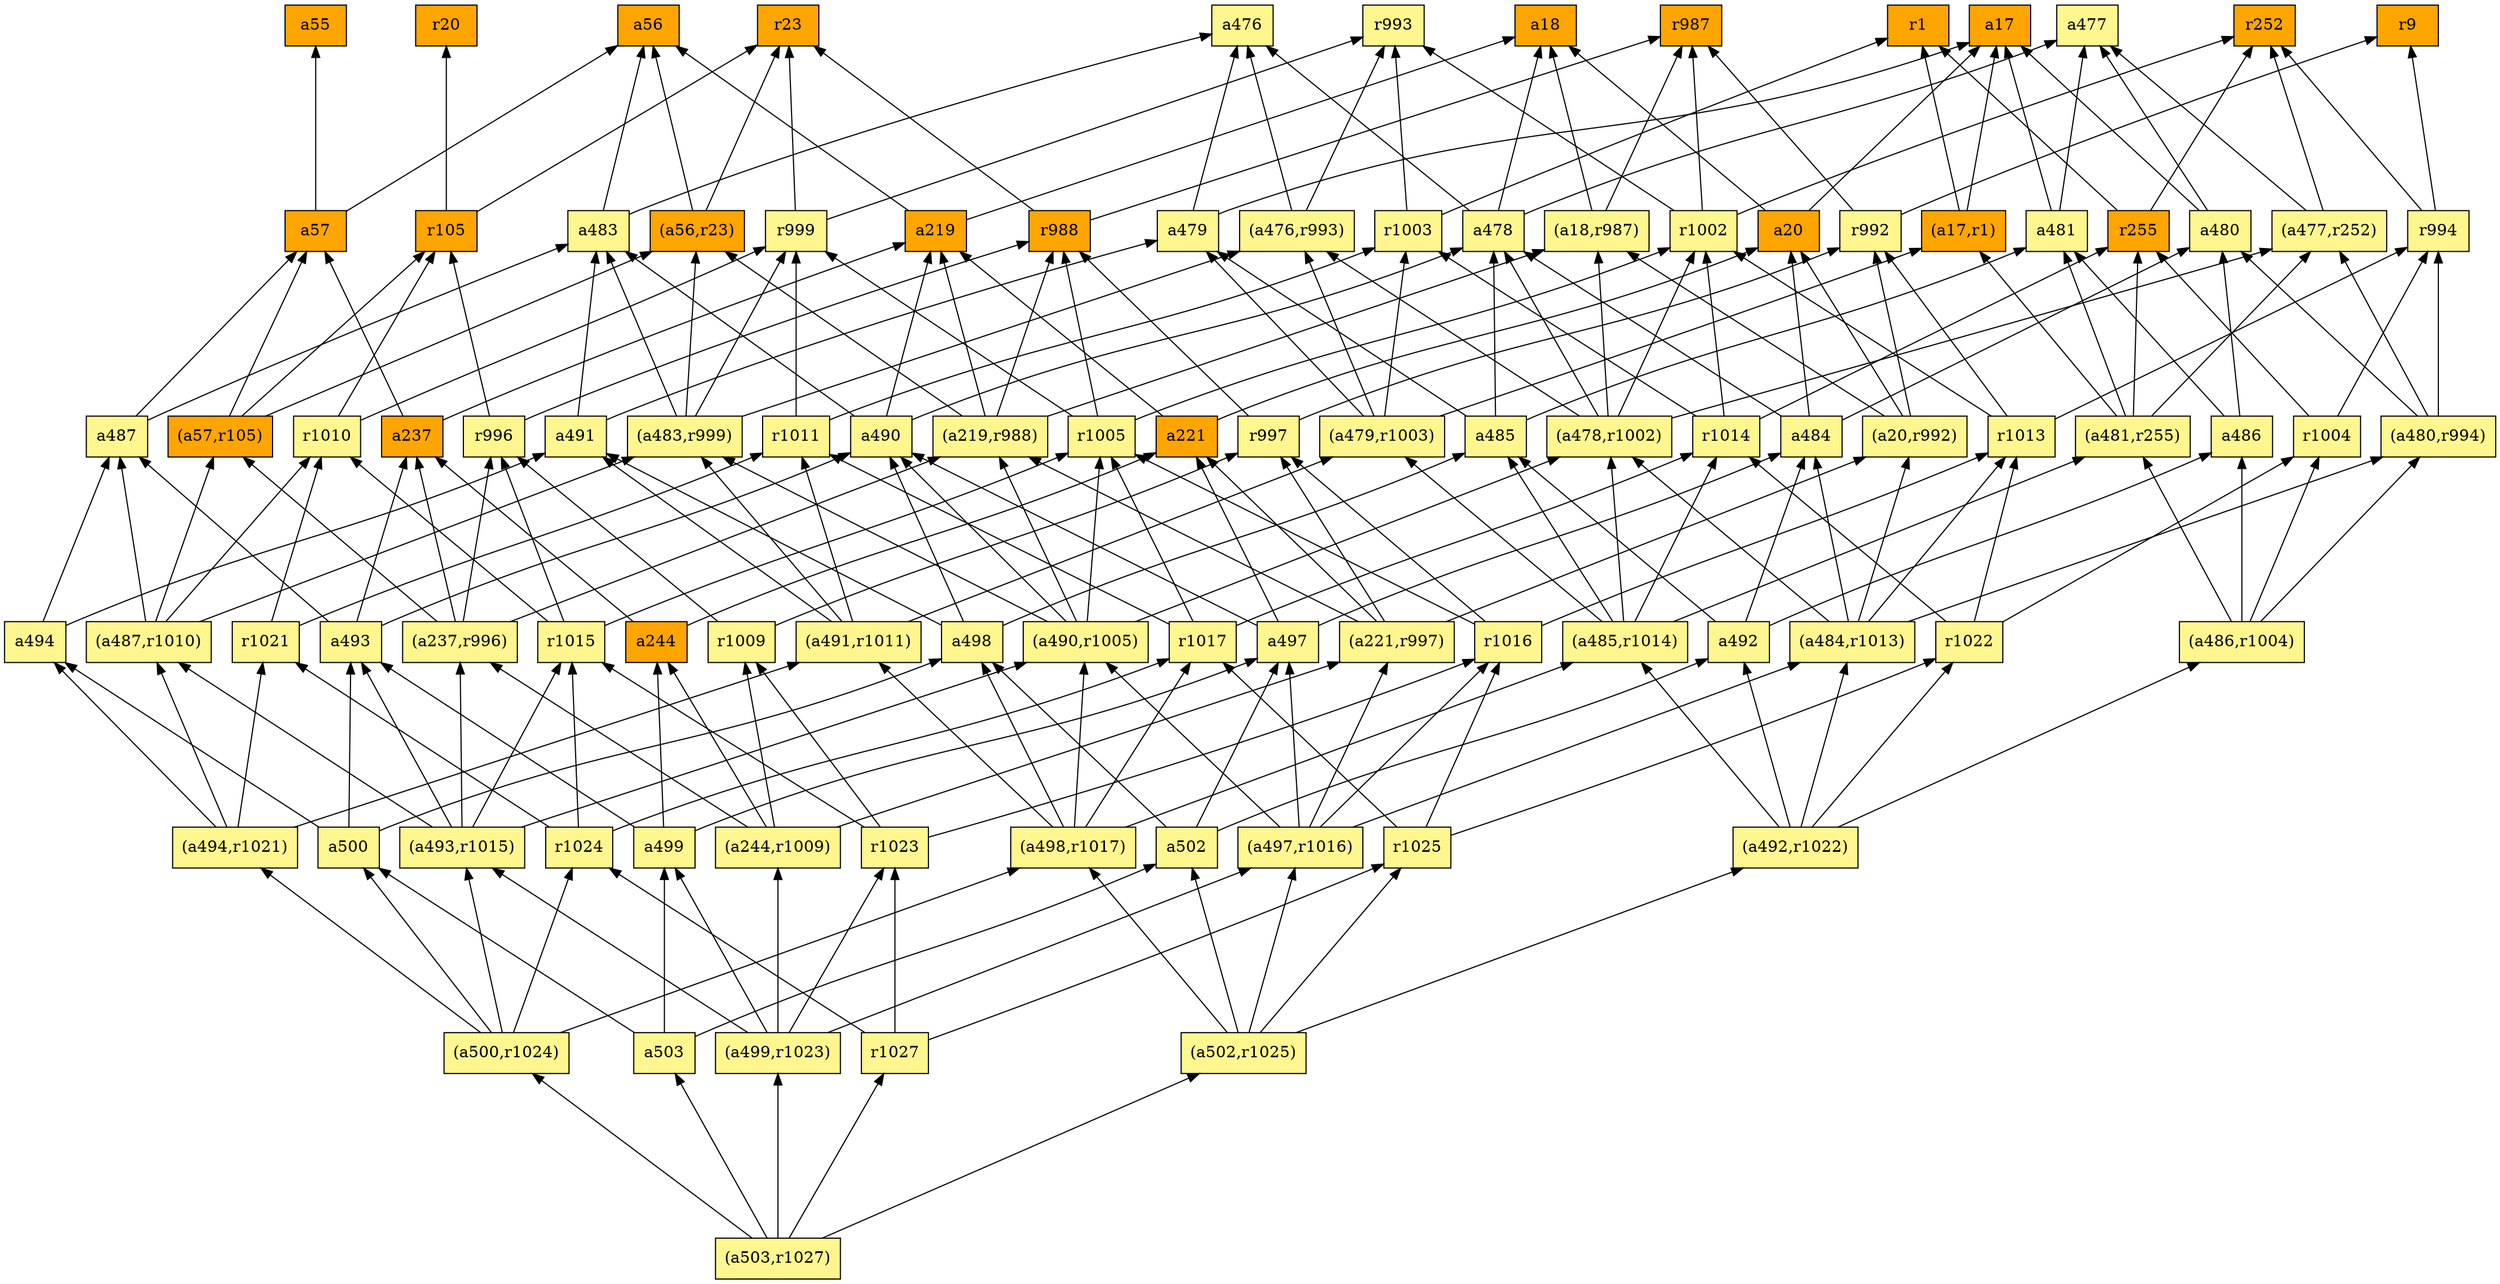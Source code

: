 digraph G {
rankdir=BT;ranksep="2.0";
"(a490,r1005)" [shape=record,fillcolor=khaki1,style=filled,label="{(a490,r1005)}"];
"(a56,r23)" [shape=record,fillcolor=orange,style=filled,label="{(a56,r23)}"];
"r255" [shape=record,fillcolor=orange,style=filled,label="{r255}"];
"(a476,r993)" [shape=record,fillcolor=khaki1,style=filled,label="{(a476,r993)}"];
"(a18,r987)" [shape=record,fillcolor=khaki1,style=filled,label="{(a18,r987)}"];
"r1009" [shape=record,fillcolor=khaki1,style=filled,label="{r1009}"];
"(a491,r1011)" [shape=record,fillcolor=khaki1,style=filled,label="{(a491,r1011)}"];
"a483" [shape=record,fillcolor=khaki1,style=filled,label="{a483}"];
"a479" [shape=record,fillcolor=khaki1,style=filled,label="{a479}"];
"r1016" [shape=record,fillcolor=khaki1,style=filled,label="{r1016}"];
"a487" [shape=record,fillcolor=khaki1,style=filled,label="{a487}"];
"a492" [shape=record,fillcolor=khaki1,style=filled,label="{a492}"];
"(a500,r1024)" [shape=record,fillcolor=khaki1,style=filled,label="{(a500,r1024)}"];
"r1015" [shape=record,fillcolor=khaki1,style=filled,label="{r1015}"];
"a493" [shape=record,fillcolor=khaki1,style=filled,label="{a493}"];
"a20" [shape=record,fillcolor=orange,style=filled,label="{a20}"];
"a55" [shape=record,fillcolor=orange,style=filled,label="{a55}"];
"a477" [shape=record,fillcolor=khaki1,style=filled,label="{a477}"];
"a486" [shape=record,fillcolor=khaki1,style=filled,label="{a486}"];
"r996" [shape=record,fillcolor=khaki1,style=filled,label="{r996}"];
"r1004" [shape=record,fillcolor=khaki1,style=filled,label="{r1004}"];
"r1027" [shape=record,fillcolor=khaki1,style=filled,label="{r1027}"];
"(a219,r988)" [shape=record,fillcolor=khaki1,style=filled,label="{(a219,r988)}"];
"r1017" [shape=record,fillcolor=khaki1,style=filled,label="{r1017}"];
"r1003" [shape=record,fillcolor=khaki1,style=filled,label="{r1003}"];
"r1005" [shape=record,fillcolor=khaki1,style=filled,label="{r1005}"];
"r988" [shape=record,fillcolor=orange,style=filled,label="{r988}"];
"(a497,r1016)" [shape=record,fillcolor=khaki1,style=filled,label="{(a497,r1016)}"];
"a17" [shape=record,fillcolor=orange,style=filled,label="{a17}"];
"(a477,r252)" [shape=record,fillcolor=khaki1,style=filled,label="{(a477,r252)}"];
"a500" [shape=record,fillcolor=khaki1,style=filled,label="{a500}"];
"r1021" [shape=record,fillcolor=khaki1,style=filled,label="{r1021}"];
"a237" [shape=record,fillcolor=orange,style=filled,label="{a237}"];
"(a57,r105)" [shape=record,fillcolor=orange,style=filled,label="{(a57,r105)}"];
"a484" [shape=record,fillcolor=khaki1,style=filled,label="{a484}"];
"a491" [shape=record,fillcolor=khaki1,style=filled,label="{a491}"];
"(a498,r1017)" [shape=record,fillcolor=khaki1,style=filled,label="{(a498,r1017)}"];
"(a237,r996)" [shape=record,fillcolor=khaki1,style=filled,label="{(a237,r996)}"];
"(a486,r1004)" [shape=record,fillcolor=khaki1,style=filled,label="{(a486,r1004)}"];
"r994" [shape=record,fillcolor=khaki1,style=filled,label="{r994}"];
"r1013" [shape=record,fillcolor=khaki1,style=filled,label="{r1013}"];
"r20" [shape=record,fillcolor=orange,style=filled,label="{r20}"];
"(a484,r1013)" [shape=record,fillcolor=khaki1,style=filled,label="{(a484,r1013)}"];
"a480" [shape=record,fillcolor=khaki1,style=filled,label="{a480}"];
"r1022" [shape=record,fillcolor=khaki1,style=filled,label="{r1022}"];
"(a480,r994)" [shape=record,fillcolor=khaki1,style=filled,label="{(a480,r994)}"];
"a478" [shape=record,fillcolor=khaki1,style=filled,label="{a478}"];
"a503" [shape=record,fillcolor=khaki1,style=filled,label="{a503}"];
"(a244,r1009)" [shape=record,fillcolor=khaki1,style=filled,label="{(a244,r1009)}"];
"a57" [shape=record,fillcolor=orange,style=filled,label="{a57}"];
"r992" [shape=record,fillcolor=khaki1,style=filled,label="{r992}"];
"a502" [shape=record,fillcolor=khaki1,style=filled,label="{a502}"];
"a221" [shape=record,fillcolor=orange,style=filled,label="{a221}"];
"r105" [shape=record,fillcolor=orange,style=filled,label="{r105}"];
"(a487,r1010)" [shape=record,fillcolor=khaki1,style=filled,label="{(a487,r1010)}"];
"(a483,r999)" [shape=record,fillcolor=khaki1,style=filled,label="{(a483,r999)}"];
"r997" [shape=record,fillcolor=khaki1,style=filled,label="{r997}"];
"a219" [shape=record,fillcolor=orange,style=filled,label="{a219}"];
"r9" [shape=record,fillcolor=orange,style=filled,label="{r9}"];
"r993" [shape=record,fillcolor=khaki1,style=filled,label="{r993}"];
"(a17,r1)" [shape=record,fillcolor=orange,style=filled,label="{(a17,r1)}"];
"(a499,r1023)" [shape=record,fillcolor=khaki1,style=filled,label="{(a499,r1023)}"];
"r1025" [shape=record,fillcolor=khaki1,style=filled,label="{r1025}"];
"(a493,r1015)" [shape=record,fillcolor=khaki1,style=filled,label="{(a493,r1015)}"];
"a490" [shape=record,fillcolor=khaki1,style=filled,label="{a490}"];
"(a485,r1014)" [shape=record,fillcolor=khaki1,style=filled,label="{(a485,r1014)}"];
"a494" [shape=record,fillcolor=khaki1,style=filled,label="{a494}"];
"a499" [shape=record,fillcolor=khaki1,style=filled,label="{a499}"];
"r1010" [shape=record,fillcolor=khaki1,style=filled,label="{r1010}"];
"a476" [shape=record,fillcolor=khaki1,style=filled,label="{a476}"];
"(a492,r1022)" [shape=record,fillcolor=khaki1,style=filled,label="{(a492,r1022)}"];
"(a481,r255)" [shape=record,fillcolor=khaki1,style=filled,label="{(a481,r255)}"];
"(a502,r1025)" [shape=record,fillcolor=khaki1,style=filled,label="{(a502,r1025)}"];
"(a221,r997)" [shape=record,fillcolor=khaki1,style=filled,label="{(a221,r997)}"];
"r1002" [shape=record,fillcolor=khaki1,style=filled,label="{r1002}"];
"r1011" [shape=record,fillcolor=khaki1,style=filled,label="{r1011}"];
"a56" [shape=record,fillcolor=orange,style=filled,label="{a56}"];
"a244" [shape=record,fillcolor=orange,style=filled,label="{a244}"];
"r1023" [shape=record,fillcolor=khaki1,style=filled,label="{r1023}"];
"r987" [shape=record,fillcolor=orange,style=filled,label="{r987}"];
"(a494,r1021)" [shape=record,fillcolor=khaki1,style=filled,label="{(a494,r1021)}"];
"a18" [shape=record,fillcolor=orange,style=filled,label="{a18}"];
"a498" [shape=record,fillcolor=khaki1,style=filled,label="{a498}"];
"r1014" [shape=record,fillcolor=khaki1,style=filled,label="{r1014}"];
"r1024" [shape=record,fillcolor=khaki1,style=filled,label="{r1024}"];
"(a20,r992)" [shape=record,fillcolor=khaki1,style=filled,label="{(a20,r992)}"];
"(a503,r1027)" [shape=record,fillcolor=khaki1,style=filled,label="{(a503,r1027)}"];
"a481" [shape=record,fillcolor=khaki1,style=filled,label="{a481}"];
"a497" [shape=record,fillcolor=khaki1,style=filled,label="{a497}"];
"(a479,r1003)" [shape=record,fillcolor=khaki1,style=filled,label="{(a479,r1003)}"];
"r23" [shape=record,fillcolor=orange,style=filled,label="{r23}"];
"(a478,r1002)" [shape=record,fillcolor=khaki1,style=filled,label="{(a478,r1002)}"];
"a485" [shape=record,fillcolor=khaki1,style=filled,label="{a485}"];
"r999" [shape=record,fillcolor=khaki1,style=filled,label="{r999}"];
"r1" [shape=record,fillcolor=orange,style=filled,label="{r1}"];
"r252" [shape=record,fillcolor=orange,style=filled,label="{r252}"];
"(a490,r1005)" -> "r1005"
"(a490,r1005)" -> "(a478,r1002)"
"(a490,r1005)" -> "a490"
"(a490,r1005)" -> "(a483,r999)"
"(a490,r1005)" -> "(a219,r988)"
"(a56,r23)" -> "a56"
"(a56,r23)" -> "r23"
"r255" -> "r1"
"r255" -> "r252"
"(a476,r993)" -> "r993"
"(a476,r993)" -> "a476"
"(a18,r987)" -> "r987"
"(a18,r987)" -> "a18"
"r1009" -> "r996"
"r1009" -> "r997"
"(a491,r1011)" -> "r1011"
"(a491,r1011)" -> "a491"
"(a491,r1011)" -> "(a479,r1003)"
"(a491,r1011)" -> "(a483,r999)"
"a483" -> "a56"
"a483" -> "a476"
"a479" -> "a476"
"a479" -> "a17"
"r1016" -> "r1005"
"r1016" -> "r1013"
"r1016" -> "r997"
"a487" -> "a57"
"a487" -> "a483"
"a492" -> "a484"
"a492" -> "a486"
"a492" -> "a485"
"(a500,r1024)" -> "(a493,r1015)"
"(a500,r1024)" -> "(a494,r1021)"
"(a500,r1024)" -> "a500"
"(a500,r1024)" -> "r1024"
"(a500,r1024)" -> "(a498,r1017)"
"r1015" -> "r1005"
"r1015" -> "r996"
"r1015" -> "r1010"
"a493" -> "a237"
"a493" -> "a487"
"a493" -> "a490"
"a20" -> "a18"
"a20" -> "a17"
"a486" -> "a481"
"a486" -> "a480"
"r996" -> "r988"
"r996" -> "r105"
"r1004" -> "r255"
"r1004" -> "r994"
"r1027" -> "r1025"
"r1027" -> "r1023"
"r1027" -> "r1024"
"(a219,r988)" -> "(a56,r23)"
"(a219,r988)" -> "r988"
"(a219,r988)" -> "a219"
"(a219,r988)" -> "(a18,r987)"
"r1017" -> "r1011"
"r1017" -> "r1005"
"r1017" -> "r1014"
"r1003" -> "r993"
"r1003" -> "r1"
"r1005" -> "r1002"
"r1005" -> "r988"
"r1005" -> "r999"
"r988" -> "r987"
"r988" -> "r23"
"(a497,r1016)" -> "(a490,r1005)"
"(a497,r1016)" -> "(a221,r997)"
"(a497,r1016)" -> "a497"
"(a497,r1016)" -> "(a484,r1013)"
"(a497,r1016)" -> "r1016"
"(a477,r252)" -> "a477"
"(a477,r252)" -> "r252"
"a500" -> "a493"
"a500" -> "a494"
"a500" -> "a498"
"r1021" -> "r1011"
"r1021" -> "r1010"
"a237" -> "a57"
"a237" -> "a219"
"(a57,r105)" -> "(a56,r23)"
"(a57,r105)" -> "a57"
"(a57,r105)" -> "r105"
"a484" -> "a478"
"a484" -> "a20"
"a484" -> "a480"
"a491" -> "a483"
"a491" -> "a479"
"(a498,r1017)" -> "(a490,r1005)"
"(a498,r1017)" -> "r1017"
"(a498,r1017)" -> "(a491,r1011)"
"(a498,r1017)" -> "(a485,r1014)"
"(a498,r1017)" -> "a498"
"(a237,r996)" -> "a237"
"(a237,r996)" -> "(a57,r105)"
"(a237,r996)" -> "r996"
"(a237,r996)" -> "(a219,r988)"
"(a486,r1004)" -> "(a480,r994)"
"(a486,r1004)" -> "a486"
"(a486,r1004)" -> "r1004"
"(a486,r1004)" -> "(a481,r255)"
"r994" -> "r9"
"r994" -> "r252"
"r1013" -> "r1002"
"r1013" -> "r992"
"r1013" -> "r994"
"(a484,r1013)" -> "(a20,r992)"
"(a484,r1013)" -> "(a480,r994)"
"(a484,r1013)" -> "a484"
"(a484,r1013)" -> "(a478,r1002)"
"(a484,r1013)" -> "r1013"
"a480" -> "a17"
"a480" -> "a477"
"r1022" -> "r1013"
"r1022" -> "r1004"
"r1022" -> "r1014"
"(a480,r994)" -> "a480"
"(a480,r994)" -> "(a477,r252)"
"(a480,r994)" -> "r994"
"a478" -> "a476"
"a478" -> "a18"
"a478" -> "a477"
"a503" -> "a502"
"a503" -> "a499"
"a503" -> "a500"
"(a244,r1009)" -> "(a221,r997)"
"(a244,r1009)" -> "r1009"
"(a244,r1009)" -> "(a237,r996)"
"(a244,r1009)" -> "a244"
"a57" -> "a56"
"a57" -> "a55"
"r992" -> "r9"
"r992" -> "r987"
"a502" -> "a492"
"a502" -> "a498"
"a502" -> "a497"
"a221" -> "a20"
"a221" -> "a219"
"r105" -> "r20"
"r105" -> "r23"
"(a487,r1010)" -> "(a57,r105)"
"(a487,r1010)" -> "r1010"
"(a487,r1010)" -> "(a483,r999)"
"(a487,r1010)" -> "a487"
"(a483,r999)" -> "(a56,r23)"
"(a483,r999)" -> "r999"
"(a483,r999)" -> "(a476,r993)"
"(a483,r999)" -> "a483"
"r997" -> "r992"
"r997" -> "r988"
"a219" -> "a56"
"a219" -> "a18"
"(a17,r1)" -> "r1"
"(a17,r1)" -> "a17"
"(a499,r1023)" -> "(a244,r1009)"
"(a499,r1023)" -> "(a493,r1015)"
"(a499,r1023)" -> "a499"
"(a499,r1023)" -> "(a497,r1016)"
"(a499,r1023)" -> "r1023"
"r1025" -> "r1016"
"r1025" -> "r1017"
"r1025" -> "r1022"
"(a493,r1015)" -> "(a490,r1005)"
"(a493,r1015)" -> "r1015"
"(a493,r1015)" -> "a493"
"(a493,r1015)" -> "(a237,r996)"
"(a493,r1015)" -> "(a487,r1010)"
"a490" -> "a478"
"a490" -> "a483"
"a490" -> "a219"
"(a485,r1014)" -> "(a479,r1003)"
"(a485,r1014)" -> "(a478,r1002)"
"(a485,r1014)" -> "a485"
"(a485,r1014)" -> "r1014"
"(a485,r1014)" -> "(a481,r255)"
"a494" -> "a491"
"a494" -> "a487"
"a499" -> "a493"
"a499" -> "a244"
"a499" -> "a497"
"r1010" -> "r105"
"r1010" -> "r999"
"(a492,r1022)" -> "a492"
"(a492,r1022)" -> "(a486,r1004)"
"(a492,r1022)" -> "(a485,r1014)"
"(a492,r1022)" -> "(a484,r1013)"
"(a492,r1022)" -> "r1022"
"(a481,r255)" -> "a481"
"(a481,r255)" -> "r255"
"(a481,r255)" -> "(a477,r252)"
"(a481,r255)" -> "(a17,r1)"
"(a502,r1025)" -> "a502"
"(a502,r1025)" -> "r1025"
"(a502,r1025)" -> "(a492,r1022)"
"(a502,r1025)" -> "(a497,r1016)"
"(a502,r1025)" -> "(a498,r1017)"
"(a221,r997)" -> "(a20,r992)"
"(a221,r997)" -> "a221"
"(a221,r997)" -> "r997"
"(a221,r997)" -> "(a219,r988)"
"r1002" -> "r987"
"r1002" -> "r993"
"r1002" -> "r252"
"r1011" -> "r1003"
"r1011" -> "r999"
"a244" -> "a237"
"a244" -> "a221"
"r1023" -> "r1009"
"r1023" -> "r1016"
"r1023" -> "r1015"
"(a494,r1021)" -> "(a491,r1011)"
"(a494,r1021)" -> "(a487,r1010)"
"(a494,r1021)" -> "a494"
"(a494,r1021)" -> "r1021"
"a498" -> "a491"
"a498" -> "a490"
"a498" -> "a485"
"r1014" -> "r255"
"r1014" -> "r1002"
"r1014" -> "r1003"
"r1024" -> "r1015"
"r1024" -> "r1017"
"r1024" -> "r1021"
"(a20,r992)" -> "r992"
"(a20,r992)" -> "a20"
"(a20,r992)" -> "(a18,r987)"
"(a503,r1027)" -> "a503"
"(a503,r1027)" -> "(a499,r1023)"
"(a503,r1027)" -> "(a500,r1024)"
"(a503,r1027)" -> "r1027"
"(a503,r1027)" -> "(a502,r1025)"
"a481" -> "a17"
"a481" -> "a477"
"a497" -> "a484"
"a497" -> "a221"
"a497" -> "a490"
"(a479,r1003)" -> "(a17,r1)"
"(a479,r1003)" -> "a479"
"(a479,r1003)" -> "(a476,r993)"
"(a479,r1003)" -> "r1003"
"(a478,r1002)" -> "r1002"
"(a478,r1002)" -> "a478"
"(a478,r1002)" -> "(a476,r993)"
"(a478,r1002)" -> "(a18,r987)"
"(a478,r1002)" -> "(a477,r252)"
"a485" -> "a478"
"a485" -> "a481"
"a485" -> "a479"
"r999" -> "r993"
"r999" -> "r23"
}